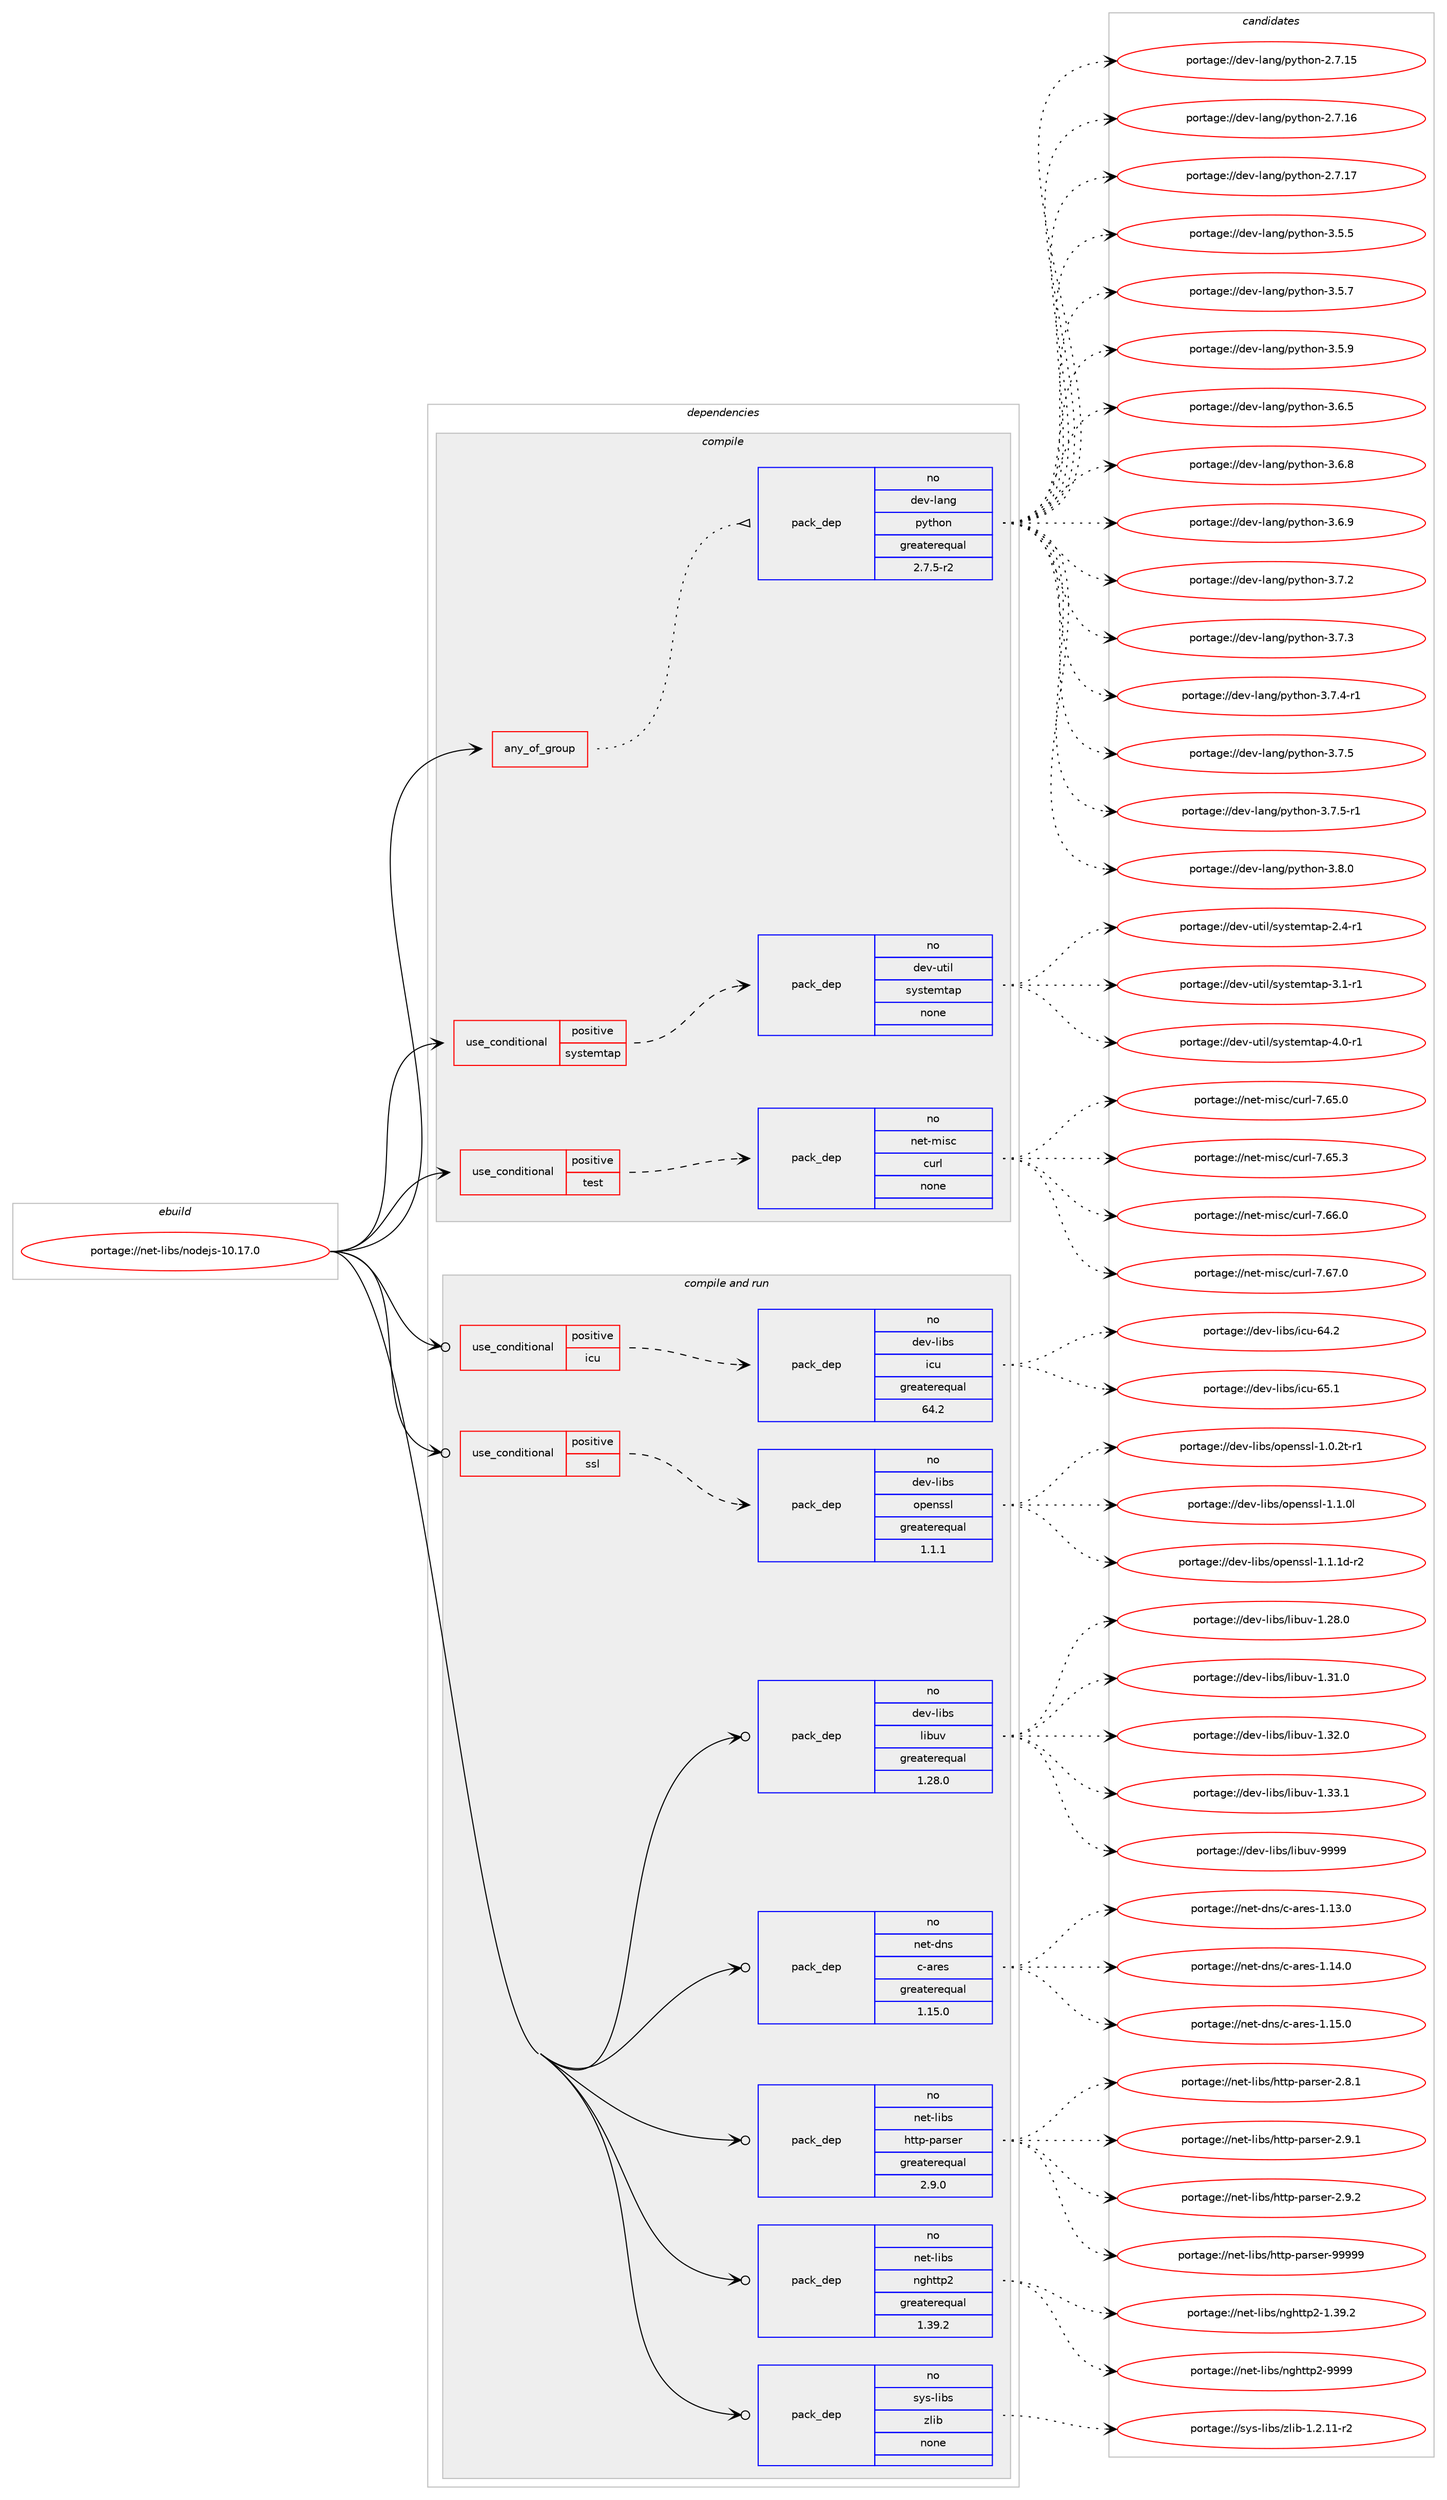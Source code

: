 digraph prolog {

# *************
# Graph options
# *************

newrank=true;
concentrate=true;
compound=true;
graph [rankdir=LR,fontname=Helvetica,fontsize=10,ranksep=1.5];#, ranksep=2.5, nodesep=0.2];
edge  [arrowhead=vee];
node  [fontname=Helvetica,fontsize=10];

# **********
# The ebuild
# **********

subgraph cluster_leftcol {
color=gray;
rank=same;
label=<<i>ebuild</i>>;
id [label="portage://net-libs/nodejs-10.17.0", color=red, width=4, href="../net-libs/nodejs-10.17.0.svg"];
}

# ****************
# The dependencies
# ****************

subgraph cluster_midcol {
color=gray;
label=<<i>dependencies</i>>;
subgraph cluster_compile {
fillcolor="#eeeeee";
style=filled;
label=<<i>compile</i>>;
subgraph any5854 {
dependency361007 [label=<<TABLE BORDER="0" CELLBORDER="1" CELLSPACING="0" CELLPADDING="4"><TR><TD CELLPADDING="10">any_of_group</TD></TR></TABLE>>, shape=none, color=red];subgraph pack264676 {
dependency361008 [label=<<TABLE BORDER="0" CELLBORDER="1" CELLSPACING="0" CELLPADDING="4" WIDTH="220"><TR><TD ROWSPAN="6" CELLPADDING="30">pack_dep</TD></TR><TR><TD WIDTH="110">no</TD></TR><TR><TD>dev-lang</TD></TR><TR><TD>python</TD></TR><TR><TD>greaterequal</TD></TR><TR><TD>2.7.5-r2</TD></TR></TABLE>>, shape=none, color=blue];
}
dependency361007:e -> dependency361008:w [weight=20,style="dotted",arrowhead="oinv"];
}
id:e -> dependency361007:w [weight=20,style="solid",arrowhead="vee"];
subgraph cond90323 {
dependency361009 [label=<<TABLE BORDER="0" CELLBORDER="1" CELLSPACING="0" CELLPADDING="4"><TR><TD ROWSPAN="3" CELLPADDING="10">use_conditional</TD></TR><TR><TD>positive</TD></TR><TR><TD>systemtap</TD></TR></TABLE>>, shape=none, color=red];
subgraph pack264677 {
dependency361010 [label=<<TABLE BORDER="0" CELLBORDER="1" CELLSPACING="0" CELLPADDING="4" WIDTH="220"><TR><TD ROWSPAN="6" CELLPADDING="30">pack_dep</TD></TR><TR><TD WIDTH="110">no</TD></TR><TR><TD>dev-util</TD></TR><TR><TD>systemtap</TD></TR><TR><TD>none</TD></TR><TR><TD></TD></TR></TABLE>>, shape=none, color=blue];
}
dependency361009:e -> dependency361010:w [weight=20,style="dashed",arrowhead="vee"];
}
id:e -> dependency361009:w [weight=20,style="solid",arrowhead="vee"];
subgraph cond90324 {
dependency361011 [label=<<TABLE BORDER="0" CELLBORDER="1" CELLSPACING="0" CELLPADDING="4"><TR><TD ROWSPAN="3" CELLPADDING="10">use_conditional</TD></TR><TR><TD>positive</TD></TR><TR><TD>test</TD></TR></TABLE>>, shape=none, color=red];
subgraph pack264678 {
dependency361012 [label=<<TABLE BORDER="0" CELLBORDER="1" CELLSPACING="0" CELLPADDING="4" WIDTH="220"><TR><TD ROWSPAN="6" CELLPADDING="30">pack_dep</TD></TR><TR><TD WIDTH="110">no</TD></TR><TR><TD>net-misc</TD></TR><TR><TD>curl</TD></TR><TR><TD>none</TD></TR><TR><TD></TD></TR></TABLE>>, shape=none, color=blue];
}
dependency361011:e -> dependency361012:w [weight=20,style="dashed",arrowhead="vee"];
}
id:e -> dependency361011:w [weight=20,style="solid",arrowhead="vee"];
}
subgraph cluster_compileandrun {
fillcolor="#eeeeee";
style=filled;
label=<<i>compile and run</i>>;
subgraph cond90325 {
dependency361013 [label=<<TABLE BORDER="0" CELLBORDER="1" CELLSPACING="0" CELLPADDING="4"><TR><TD ROWSPAN="3" CELLPADDING="10">use_conditional</TD></TR><TR><TD>positive</TD></TR><TR><TD>icu</TD></TR></TABLE>>, shape=none, color=red];
subgraph pack264679 {
dependency361014 [label=<<TABLE BORDER="0" CELLBORDER="1" CELLSPACING="0" CELLPADDING="4" WIDTH="220"><TR><TD ROWSPAN="6" CELLPADDING="30">pack_dep</TD></TR><TR><TD WIDTH="110">no</TD></TR><TR><TD>dev-libs</TD></TR><TR><TD>icu</TD></TR><TR><TD>greaterequal</TD></TR><TR><TD>64.2</TD></TR></TABLE>>, shape=none, color=blue];
}
dependency361013:e -> dependency361014:w [weight=20,style="dashed",arrowhead="vee"];
}
id:e -> dependency361013:w [weight=20,style="solid",arrowhead="odotvee"];
subgraph cond90326 {
dependency361015 [label=<<TABLE BORDER="0" CELLBORDER="1" CELLSPACING="0" CELLPADDING="4"><TR><TD ROWSPAN="3" CELLPADDING="10">use_conditional</TD></TR><TR><TD>positive</TD></TR><TR><TD>ssl</TD></TR></TABLE>>, shape=none, color=red];
subgraph pack264680 {
dependency361016 [label=<<TABLE BORDER="0" CELLBORDER="1" CELLSPACING="0" CELLPADDING="4" WIDTH="220"><TR><TD ROWSPAN="6" CELLPADDING="30">pack_dep</TD></TR><TR><TD WIDTH="110">no</TD></TR><TR><TD>dev-libs</TD></TR><TR><TD>openssl</TD></TR><TR><TD>greaterequal</TD></TR><TR><TD>1.1.1</TD></TR></TABLE>>, shape=none, color=blue];
}
dependency361015:e -> dependency361016:w [weight=20,style="dashed",arrowhead="vee"];
}
id:e -> dependency361015:w [weight=20,style="solid",arrowhead="odotvee"];
subgraph pack264681 {
dependency361017 [label=<<TABLE BORDER="0" CELLBORDER="1" CELLSPACING="0" CELLPADDING="4" WIDTH="220"><TR><TD ROWSPAN="6" CELLPADDING="30">pack_dep</TD></TR><TR><TD WIDTH="110">no</TD></TR><TR><TD>dev-libs</TD></TR><TR><TD>libuv</TD></TR><TR><TD>greaterequal</TD></TR><TR><TD>1.28.0</TD></TR></TABLE>>, shape=none, color=blue];
}
id:e -> dependency361017:w [weight=20,style="solid",arrowhead="odotvee"];
subgraph pack264682 {
dependency361018 [label=<<TABLE BORDER="0" CELLBORDER="1" CELLSPACING="0" CELLPADDING="4" WIDTH="220"><TR><TD ROWSPAN="6" CELLPADDING="30">pack_dep</TD></TR><TR><TD WIDTH="110">no</TD></TR><TR><TD>net-dns</TD></TR><TR><TD>c-ares</TD></TR><TR><TD>greaterequal</TD></TR><TR><TD>1.15.0</TD></TR></TABLE>>, shape=none, color=blue];
}
id:e -> dependency361018:w [weight=20,style="solid",arrowhead="odotvee"];
subgraph pack264683 {
dependency361019 [label=<<TABLE BORDER="0" CELLBORDER="1" CELLSPACING="0" CELLPADDING="4" WIDTH="220"><TR><TD ROWSPAN="6" CELLPADDING="30">pack_dep</TD></TR><TR><TD WIDTH="110">no</TD></TR><TR><TD>net-libs</TD></TR><TR><TD>http-parser</TD></TR><TR><TD>greaterequal</TD></TR><TR><TD>2.9.0</TD></TR></TABLE>>, shape=none, color=blue];
}
id:e -> dependency361019:w [weight=20,style="solid",arrowhead="odotvee"];
subgraph pack264684 {
dependency361020 [label=<<TABLE BORDER="0" CELLBORDER="1" CELLSPACING="0" CELLPADDING="4" WIDTH="220"><TR><TD ROWSPAN="6" CELLPADDING="30">pack_dep</TD></TR><TR><TD WIDTH="110">no</TD></TR><TR><TD>net-libs</TD></TR><TR><TD>nghttp2</TD></TR><TR><TD>greaterequal</TD></TR><TR><TD>1.39.2</TD></TR></TABLE>>, shape=none, color=blue];
}
id:e -> dependency361020:w [weight=20,style="solid",arrowhead="odotvee"];
subgraph pack264685 {
dependency361021 [label=<<TABLE BORDER="0" CELLBORDER="1" CELLSPACING="0" CELLPADDING="4" WIDTH="220"><TR><TD ROWSPAN="6" CELLPADDING="30">pack_dep</TD></TR><TR><TD WIDTH="110">no</TD></TR><TR><TD>sys-libs</TD></TR><TR><TD>zlib</TD></TR><TR><TD>none</TD></TR><TR><TD></TD></TR></TABLE>>, shape=none, color=blue];
}
id:e -> dependency361021:w [weight=20,style="solid",arrowhead="odotvee"];
}
subgraph cluster_run {
fillcolor="#eeeeee";
style=filled;
label=<<i>run</i>>;
}
}

# **************
# The candidates
# **************

subgraph cluster_choices {
rank=same;
color=gray;
label=<<i>candidates</i>>;

subgraph choice264676 {
color=black;
nodesep=1;
choiceportage10010111845108971101034711212111610411111045504655464953 [label="portage://dev-lang/python-2.7.15", color=red, width=4,href="../dev-lang/python-2.7.15.svg"];
choiceportage10010111845108971101034711212111610411111045504655464954 [label="portage://dev-lang/python-2.7.16", color=red, width=4,href="../dev-lang/python-2.7.16.svg"];
choiceportage10010111845108971101034711212111610411111045504655464955 [label="portage://dev-lang/python-2.7.17", color=red, width=4,href="../dev-lang/python-2.7.17.svg"];
choiceportage100101118451089711010347112121116104111110455146534653 [label="portage://dev-lang/python-3.5.5", color=red, width=4,href="../dev-lang/python-3.5.5.svg"];
choiceportage100101118451089711010347112121116104111110455146534655 [label="portage://dev-lang/python-3.5.7", color=red, width=4,href="../dev-lang/python-3.5.7.svg"];
choiceportage100101118451089711010347112121116104111110455146534657 [label="portage://dev-lang/python-3.5.9", color=red, width=4,href="../dev-lang/python-3.5.9.svg"];
choiceportage100101118451089711010347112121116104111110455146544653 [label="portage://dev-lang/python-3.6.5", color=red, width=4,href="../dev-lang/python-3.6.5.svg"];
choiceportage100101118451089711010347112121116104111110455146544656 [label="portage://dev-lang/python-3.6.8", color=red, width=4,href="../dev-lang/python-3.6.8.svg"];
choiceportage100101118451089711010347112121116104111110455146544657 [label="portage://dev-lang/python-3.6.9", color=red, width=4,href="../dev-lang/python-3.6.9.svg"];
choiceportage100101118451089711010347112121116104111110455146554650 [label="portage://dev-lang/python-3.7.2", color=red, width=4,href="../dev-lang/python-3.7.2.svg"];
choiceportage100101118451089711010347112121116104111110455146554651 [label="portage://dev-lang/python-3.7.3", color=red, width=4,href="../dev-lang/python-3.7.3.svg"];
choiceportage1001011184510897110103471121211161041111104551465546524511449 [label="portage://dev-lang/python-3.7.4-r1", color=red, width=4,href="../dev-lang/python-3.7.4-r1.svg"];
choiceportage100101118451089711010347112121116104111110455146554653 [label="portage://dev-lang/python-3.7.5", color=red, width=4,href="../dev-lang/python-3.7.5.svg"];
choiceportage1001011184510897110103471121211161041111104551465546534511449 [label="portage://dev-lang/python-3.7.5-r1", color=red, width=4,href="../dev-lang/python-3.7.5-r1.svg"];
choiceportage100101118451089711010347112121116104111110455146564648 [label="portage://dev-lang/python-3.8.0", color=red, width=4,href="../dev-lang/python-3.8.0.svg"];
dependency361008:e -> choiceportage10010111845108971101034711212111610411111045504655464953:w [style=dotted,weight="100"];
dependency361008:e -> choiceportage10010111845108971101034711212111610411111045504655464954:w [style=dotted,weight="100"];
dependency361008:e -> choiceportage10010111845108971101034711212111610411111045504655464955:w [style=dotted,weight="100"];
dependency361008:e -> choiceportage100101118451089711010347112121116104111110455146534653:w [style=dotted,weight="100"];
dependency361008:e -> choiceportage100101118451089711010347112121116104111110455146534655:w [style=dotted,weight="100"];
dependency361008:e -> choiceportage100101118451089711010347112121116104111110455146534657:w [style=dotted,weight="100"];
dependency361008:e -> choiceportage100101118451089711010347112121116104111110455146544653:w [style=dotted,weight="100"];
dependency361008:e -> choiceportage100101118451089711010347112121116104111110455146544656:w [style=dotted,weight="100"];
dependency361008:e -> choiceportage100101118451089711010347112121116104111110455146544657:w [style=dotted,weight="100"];
dependency361008:e -> choiceportage100101118451089711010347112121116104111110455146554650:w [style=dotted,weight="100"];
dependency361008:e -> choiceportage100101118451089711010347112121116104111110455146554651:w [style=dotted,weight="100"];
dependency361008:e -> choiceportage1001011184510897110103471121211161041111104551465546524511449:w [style=dotted,weight="100"];
dependency361008:e -> choiceportage100101118451089711010347112121116104111110455146554653:w [style=dotted,weight="100"];
dependency361008:e -> choiceportage1001011184510897110103471121211161041111104551465546534511449:w [style=dotted,weight="100"];
dependency361008:e -> choiceportage100101118451089711010347112121116104111110455146564648:w [style=dotted,weight="100"];
}
subgraph choice264677 {
color=black;
nodesep=1;
choiceportage100101118451171161051084711512111511610110911697112455046524511449 [label="portage://dev-util/systemtap-2.4-r1", color=red, width=4,href="../dev-util/systemtap-2.4-r1.svg"];
choiceportage100101118451171161051084711512111511610110911697112455146494511449 [label="portage://dev-util/systemtap-3.1-r1", color=red, width=4,href="../dev-util/systemtap-3.1-r1.svg"];
choiceportage100101118451171161051084711512111511610110911697112455246484511449 [label="portage://dev-util/systemtap-4.0-r1", color=red, width=4,href="../dev-util/systemtap-4.0-r1.svg"];
dependency361010:e -> choiceportage100101118451171161051084711512111511610110911697112455046524511449:w [style=dotted,weight="100"];
dependency361010:e -> choiceportage100101118451171161051084711512111511610110911697112455146494511449:w [style=dotted,weight="100"];
dependency361010:e -> choiceportage100101118451171161051084711512111511610110911697112455246484511449:w [style=dotted,weight="100"];
}
subgraph choice264678 {
color=black;
nodesep=1;
choiceportage1101011164510910511599479911711410845554654534648 [label="portage://net-misc/curl-7.65.0", color=red, width=4,href="../net-misc/curl-7.65.0.svg"];
choiceportage1101011164510910511599479911711410845554654534651 [label="portage://net-misc/curl-7.65.3", color=red, width=4,href="../net-misc/curl-7.65.3.svg"];
choiceportage1101011164510910511599479911711410845554654544648 [label="portage://net-misc/curl-7.66.0", color=red, width=4,href="../net-misc/curl-7.66.0.svg"];
choiceportage1101011164510910511599479911711410845554654554648 [label="portage://net-misc/curl-7.67.0", color=red, width=4,href="../net-misc/curl-7.67.0.svg"];
dependency361012:e -> choiceportage1101011164510910511599479911711410845554654534648:w [style=dotted,weight="100"];
dependency361012:e -> choiceportage1101011164510910511599479911711410845554654534651:w [style=dotted,weight="100"];
dependency361012:e -> choiceportage1101011164510910511599479911711410845554654544648:w [style=dotted,weight="100"];
dependency361012:e -> choiceportage1101011164510910511599479911711410845554654554648:w [style=dotted,weight="100"];
}
subgraph choice264679 {
color=black;
nodesep=1;
choiceportage100101118451081059811547105991174554524650 [label="portage://dev-libs/icu-64.2", color=red, width=4,href="../dev-libs/icu-64.2.svg"];
choiceportage100101118451081059811547105991174554534649 [label="portage://dev-libs/icu-65.1", color=red, width=4,href="../dev-libs/icu-65.1.svg"];
dependency361014:e -> choiceportage100101118451081059811547105991174554524650:w [style=dotted,weight="100"];
dependency361014:e -> choiceportage100101118451081059811547105991174554534649:w [style=dotted,weight="100"];
}
subgraph choice264680 {
color=black;
nodesep=1;
choiceportage1001011184510810598115471111121011101151151084549464846501164511449 [label="portage://dev-libs/openssl-1.0.2t-r1", color=red, width=4,href="../dev-libs/openssl-1.0.2t-r1.svg"];
choiceportage100101118451081059811547111112101110115115108454946494648108 [label="portage://dev-libs/openssl-1.1.0l", color=red, width=4,href="../dev-libs/openssl-1.1.0l.svg"];
choiceportage1001011184510810598115471111121011101151151084549464946491004511450 [label="portage://dev-libs/openssl-1.1.1d-r2", color=red, width=4,href="../dev-libs/openssl-1.1.1d-r2.svg"];
dependency361016:e -> choiceportage1001011184510810598115471111121011101151151084549464846501164511449:w [style=dotted,weight="100"];
dependency361016:e -> choiceportage100101118451081059811547111112101110115115108454946494648108:w [style=dotted,weight="100"];
dependency361016:e -> choiceportage1001011184510810598115471111121011101151151084549464946491004511450:w [style=dotted,weight="100"];
}
subgraph choice264681 {
color=black;
nodesep=1;
choiceportage1001011184510810598115471081059811711845494650564648 [label="portage://dev-libs/libuv-1.28.0", color=red, width=4,href="../dev-libs/libuv-1.28.0.svg"];
choiceportage1001011184510810598115471081059811711845494651494648 [label="portage://dev-libs/libuv-1.31.0", color=red, width=4,href="../dev-libs/libuv-1.31.0.svg"];
choiceportage1001011184510810598115471081059811711845494651504648 [label="portage://dev-libs/libuv-1.32.0", color=red, width=4,href="../dev-libs/libuv-1.32.0.svg"];
choiceportage1001011184510810598115471081059811711845494651514649 [label="portage://dev-libs/libuv-1.33.1", color=red, width=4,href="../dev-libs/libuv-1.33.1.svg"];
choiceportage100101118451081059811547108105981171184557575757 [label="portage://dev-libs/libuv-9999", color=red, width=4,href="../dev-libs/libuv-9999.svg"];
dependency361017:e -> choiceportage1001011184510810598115471081059811711845494650564648:w [style=dotted,weight="100"];
dependency361017:e -> choiceportage1001011184510810598115471081059811711845494651494648:w [style=dotted,weight="100"];
dependency361017:e -> choiceportage1001011184510810598115471081059811711845494651504648:w [style=dotted,weight="100"];
dependency361017:e -> choiceportage1001011184510810598115471081059811711845494651514649:w [style=dotted,weight="100"];
dependency361017:e -> choiceportage100101118451081059811547108105981171184557575757:w [style=dotted,weight="100"];
}
subgraph choice264682 {
color=black;
nodesep=1;
choiceportage110101116451001101154799459711410111545494649514648 [label="portage://net-dns/c-ares-1.13.0", color=red, width=4,href="../net-dns/c-ares-1.13.0.svg"];
choiceportage110101116451001101154799459711410111545494649524648 [label="portage://net-dns/c-ares-1.14.0", color=red, width=4,href="../net-dns/c-ares-1.14.0.svg"];
choiceportage110101116451001101154799459711410111545494649534648 [label="portage://net-dns/c-ares-1.15.0", color=red, width=4,href="../net-dns/c-ares-1.15.0.svg"];
dependency361018:e -> choiceportage110101116451001101154799459711410111545494649514648:w [style=dotted,weight="100"];
dependency361018:e -> choiceportage110101116451001101154799459711410111545494649524648:w [style=dotted,weight="100"];
dependency361018:e -> choiceportage110101116451001101154799459711410111545494649534648:w [style=dotted,weight="100"];
}
subgraph choice264683 {
color=black;
nodesep=1;
choiceportage1101011164510810598115471041161161124511297114115101114455046564649 [label="portage://net-libs/http-parser-2.8.1", color=red, width=4,href="../net-libs/http-parser-2.8.1.svg"];
choiceportage1101011164510810598115471041161161124511297114115101114455046574649 [label="portage://net-libs/http-parser-2.9.1", color=red, width=4,href="../net-libs/http-parser-2.9.1.svg"];
choiceportage1101011164510810598115471041161161124511297114115101114455046574650 [label="portage://net-libs/http-parser-2.9.2", color=red, width=4,href="../net-libs/http-parser-2.9.2.svg"];
choiceportage1101011164510810598115471041161161124511297114115101114455757575757 [label="portage://net-libs/http-parser-99999", color=red, width=4,href="../net-libs/http-parser-99999.svg"];
dependency361019:e -> choiceportage1101011164510810598115471041161161124511297114115101114455046564649:w [style=dotted,weight="100"];
dependency361019:e -> choiceportage1101011164510810598115471041161161124511297114115101114455046574649:w [style=dotted,weight="100"];
dependency361019:e -> choiceportage1101011164510810598115471041161161124511297114115101114455046574650:w [style=dotted,weight="100"];
dependency361019:e -> choiceportage1101011164510810598115471041161161124511297114115101114455757575757:w [style=dotted,weight="100"];
}
subgraph choice264684 {
color=black;
nodesep=1;
choiceportage1101011164510810598115471101031041161161125045494651574650 [label="portage://net-libs/nghttp2-1.39.2", color=red, width=4,href="../net-libs/nghttp2-1.39.2.svg"];
choiceportage110101116451081059811547110103104116116112504557575757 [label="portage://net-libs/nghttp2-9999", color=red, width=4,href="../net-libs/nghttp2-9999.svg"];
dependency361020:e -> choiceportage1101011164510810598115471101031041161161125045494651574650:w [style=dotted,weight="100"];
dependency361020:e -> choiceportage110101116451081059811547110103104116116112504557575757:w [style=dotted,weight="100"];
}
subgraph choice264685 {
color=black;
nodesep=1;
choiceportage11512111545108105981154712210810598454946504649494511450 [label="portage://sys-libs/zlib-1.2.11-r2", color=red, width=4,href="../sys-libs/zlib-1.2.11-r2.svg"];
dependency361021:e -> choiceportage11512111545108105981154712210810598454946504649494511450:w [style=dotted,weight="100"];
}
}

}
